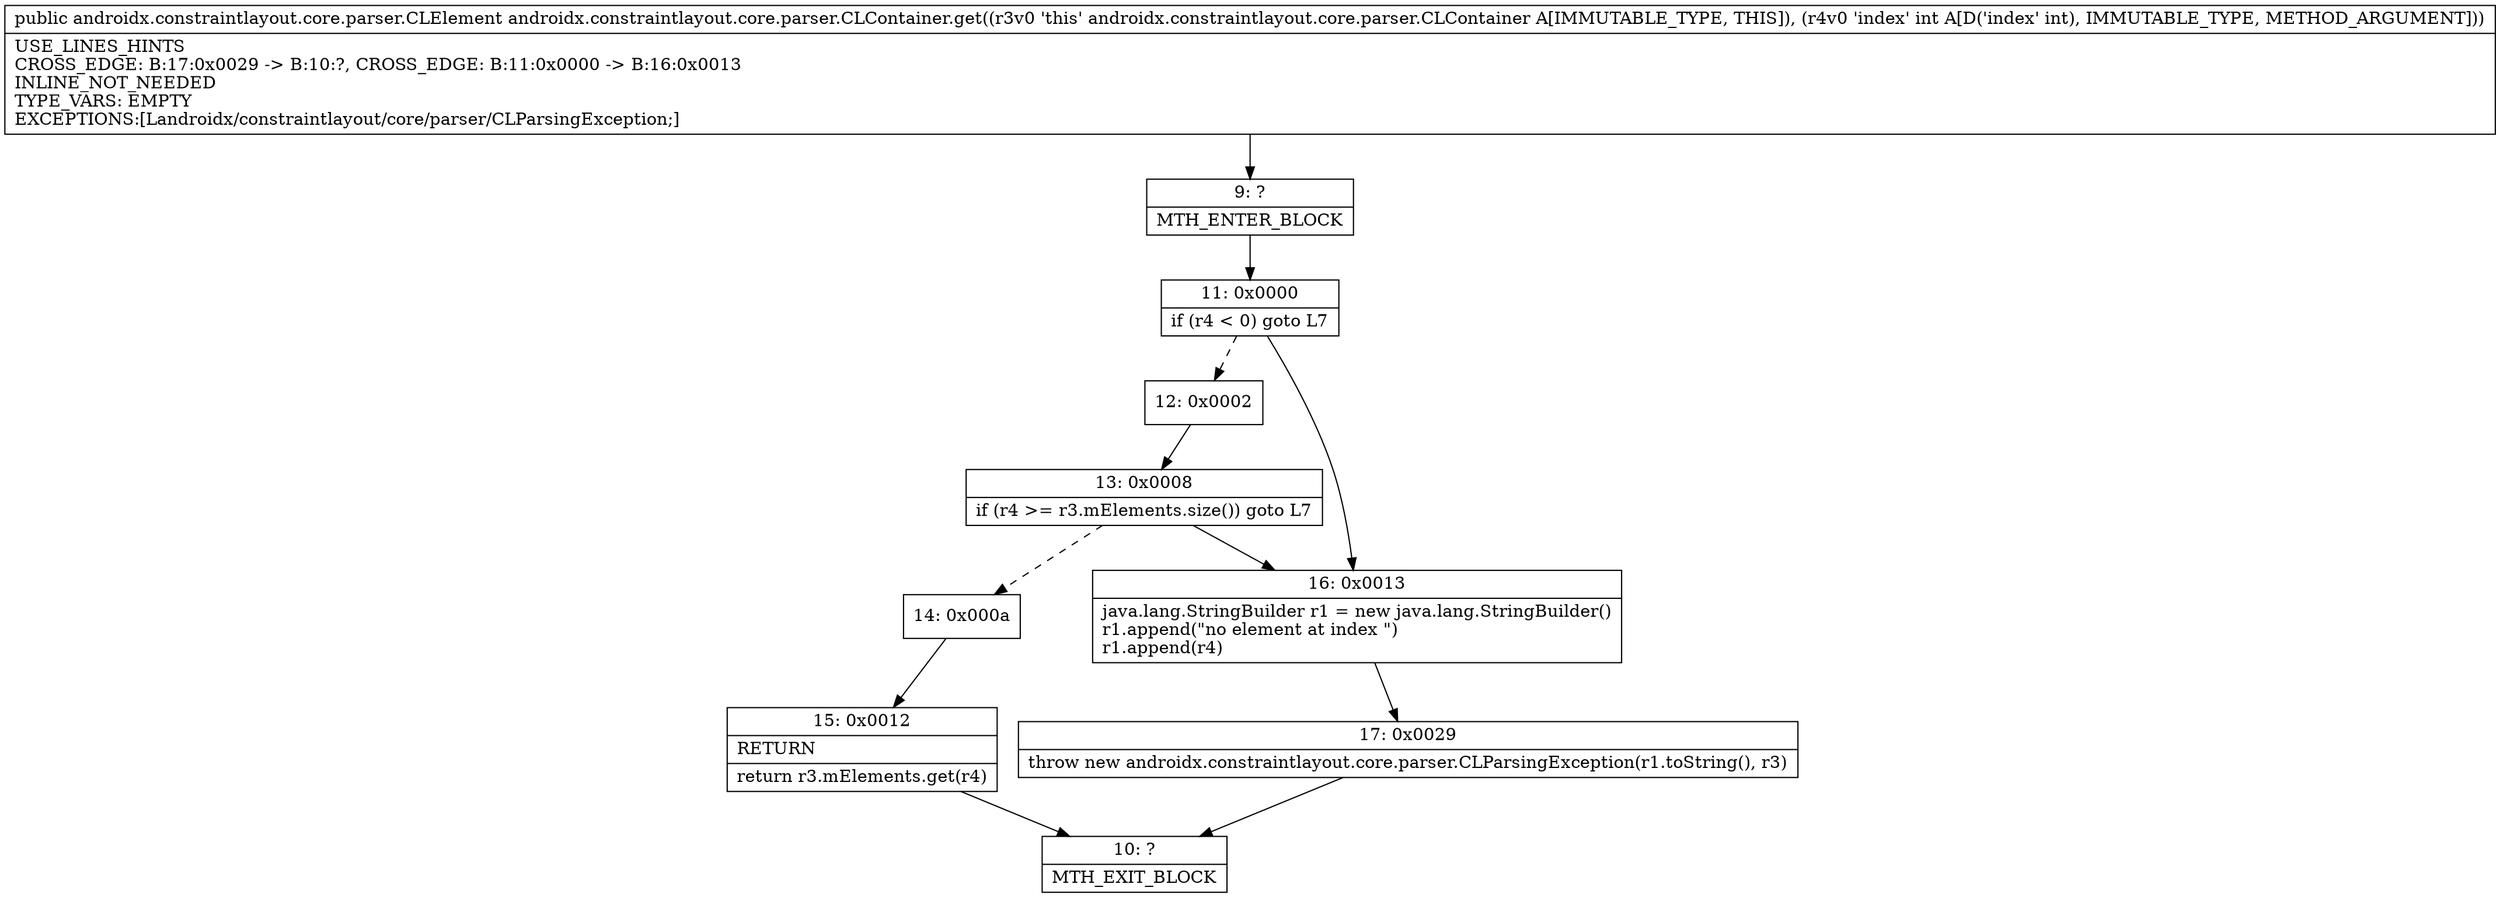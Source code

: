 digraph "CFG forandroidx.constraintlayout.core.parser.CLContainer.get(I)Landroidx\/constraintlayout\/core\/parser\/CLElement;" {
Node_9 [shape=record,label="{9\:\ ?|MTH_ENTER_BLOCK\l}"];
Node_11 [shape=record,label="{11\:\ 0x0000|if (r4 \< 0) goto L7\l}"];
Node_12 [shape=record,label="{12\:\ 0x0002}"];
Node_13 [shape=record,label="{13\:\ 0x0008|if (r4 \>= r3.mElements.size()) goto L7\l}"];
Node_14 [shape=record,label="{14\:\ 0x000a}"];
Node_15 [shape=record,label="{15\:\ 0x0012|RETURN\l|return r3.mElements.get(r4)\l}"];
Node_10 [shape=record,label="{10\:\ ?|MTH_EXIT_BLOCK\l}"];
Node_16 [shape=record,label="{16\:\ 0x0013|java.lang.StringBuilder r1 = new java.lang.StringBuilder()\lr1.append(\"no element at index \")\lr1.append(r4)\l}"];
Node_17 [shape=record,label="{17\:\ 0x0029|throw new androidx.constraintlayout.core.parser.CLParsingException(r1.toString(), r3)\l}"];
MethodNode[shape=record,label="{public androidx.constraintlayout.core.parser.CLElement androidx.constraintlayout.core.parser.CLContainer.get((r3v0 'this' androidx.constraintlayout.core.parser.CLContainer A[IMMUTABLE_TYPE, THIS]), (r4v0 'index' int A[D('index' int), IMMUTABLE_TYPE, METHOD_ARGUMENT]))  | USE_LINES_HINTS\lCROSS_EDGE: B:17:0x0029 \-\> B:10:?, CROSS_EDGE: B:11:0x0000 \-\> B:16:0x0013\lINLINE_NOT_NEEDED\lTYPE_VARS: EMPTY\lEXCEPTIONS:[Landroidx\/constraintlayout\/core\/parser\/CLParsingException;]\l}"];
MethodNode -> Node_9;Node_9 -> Node_11;
Node_11 -> Node_12[style=dashed];
Node_11 -> Node_16;
Node_12 -> Node_13;
Node_13 -> Node_14[style=dashed];
Node_13 -> Node_16;
Node_14 -> Node_15;
Node_15 -> Node_10;
Node_16 -> Node_17;
Node_17 -> Node_10;
}

